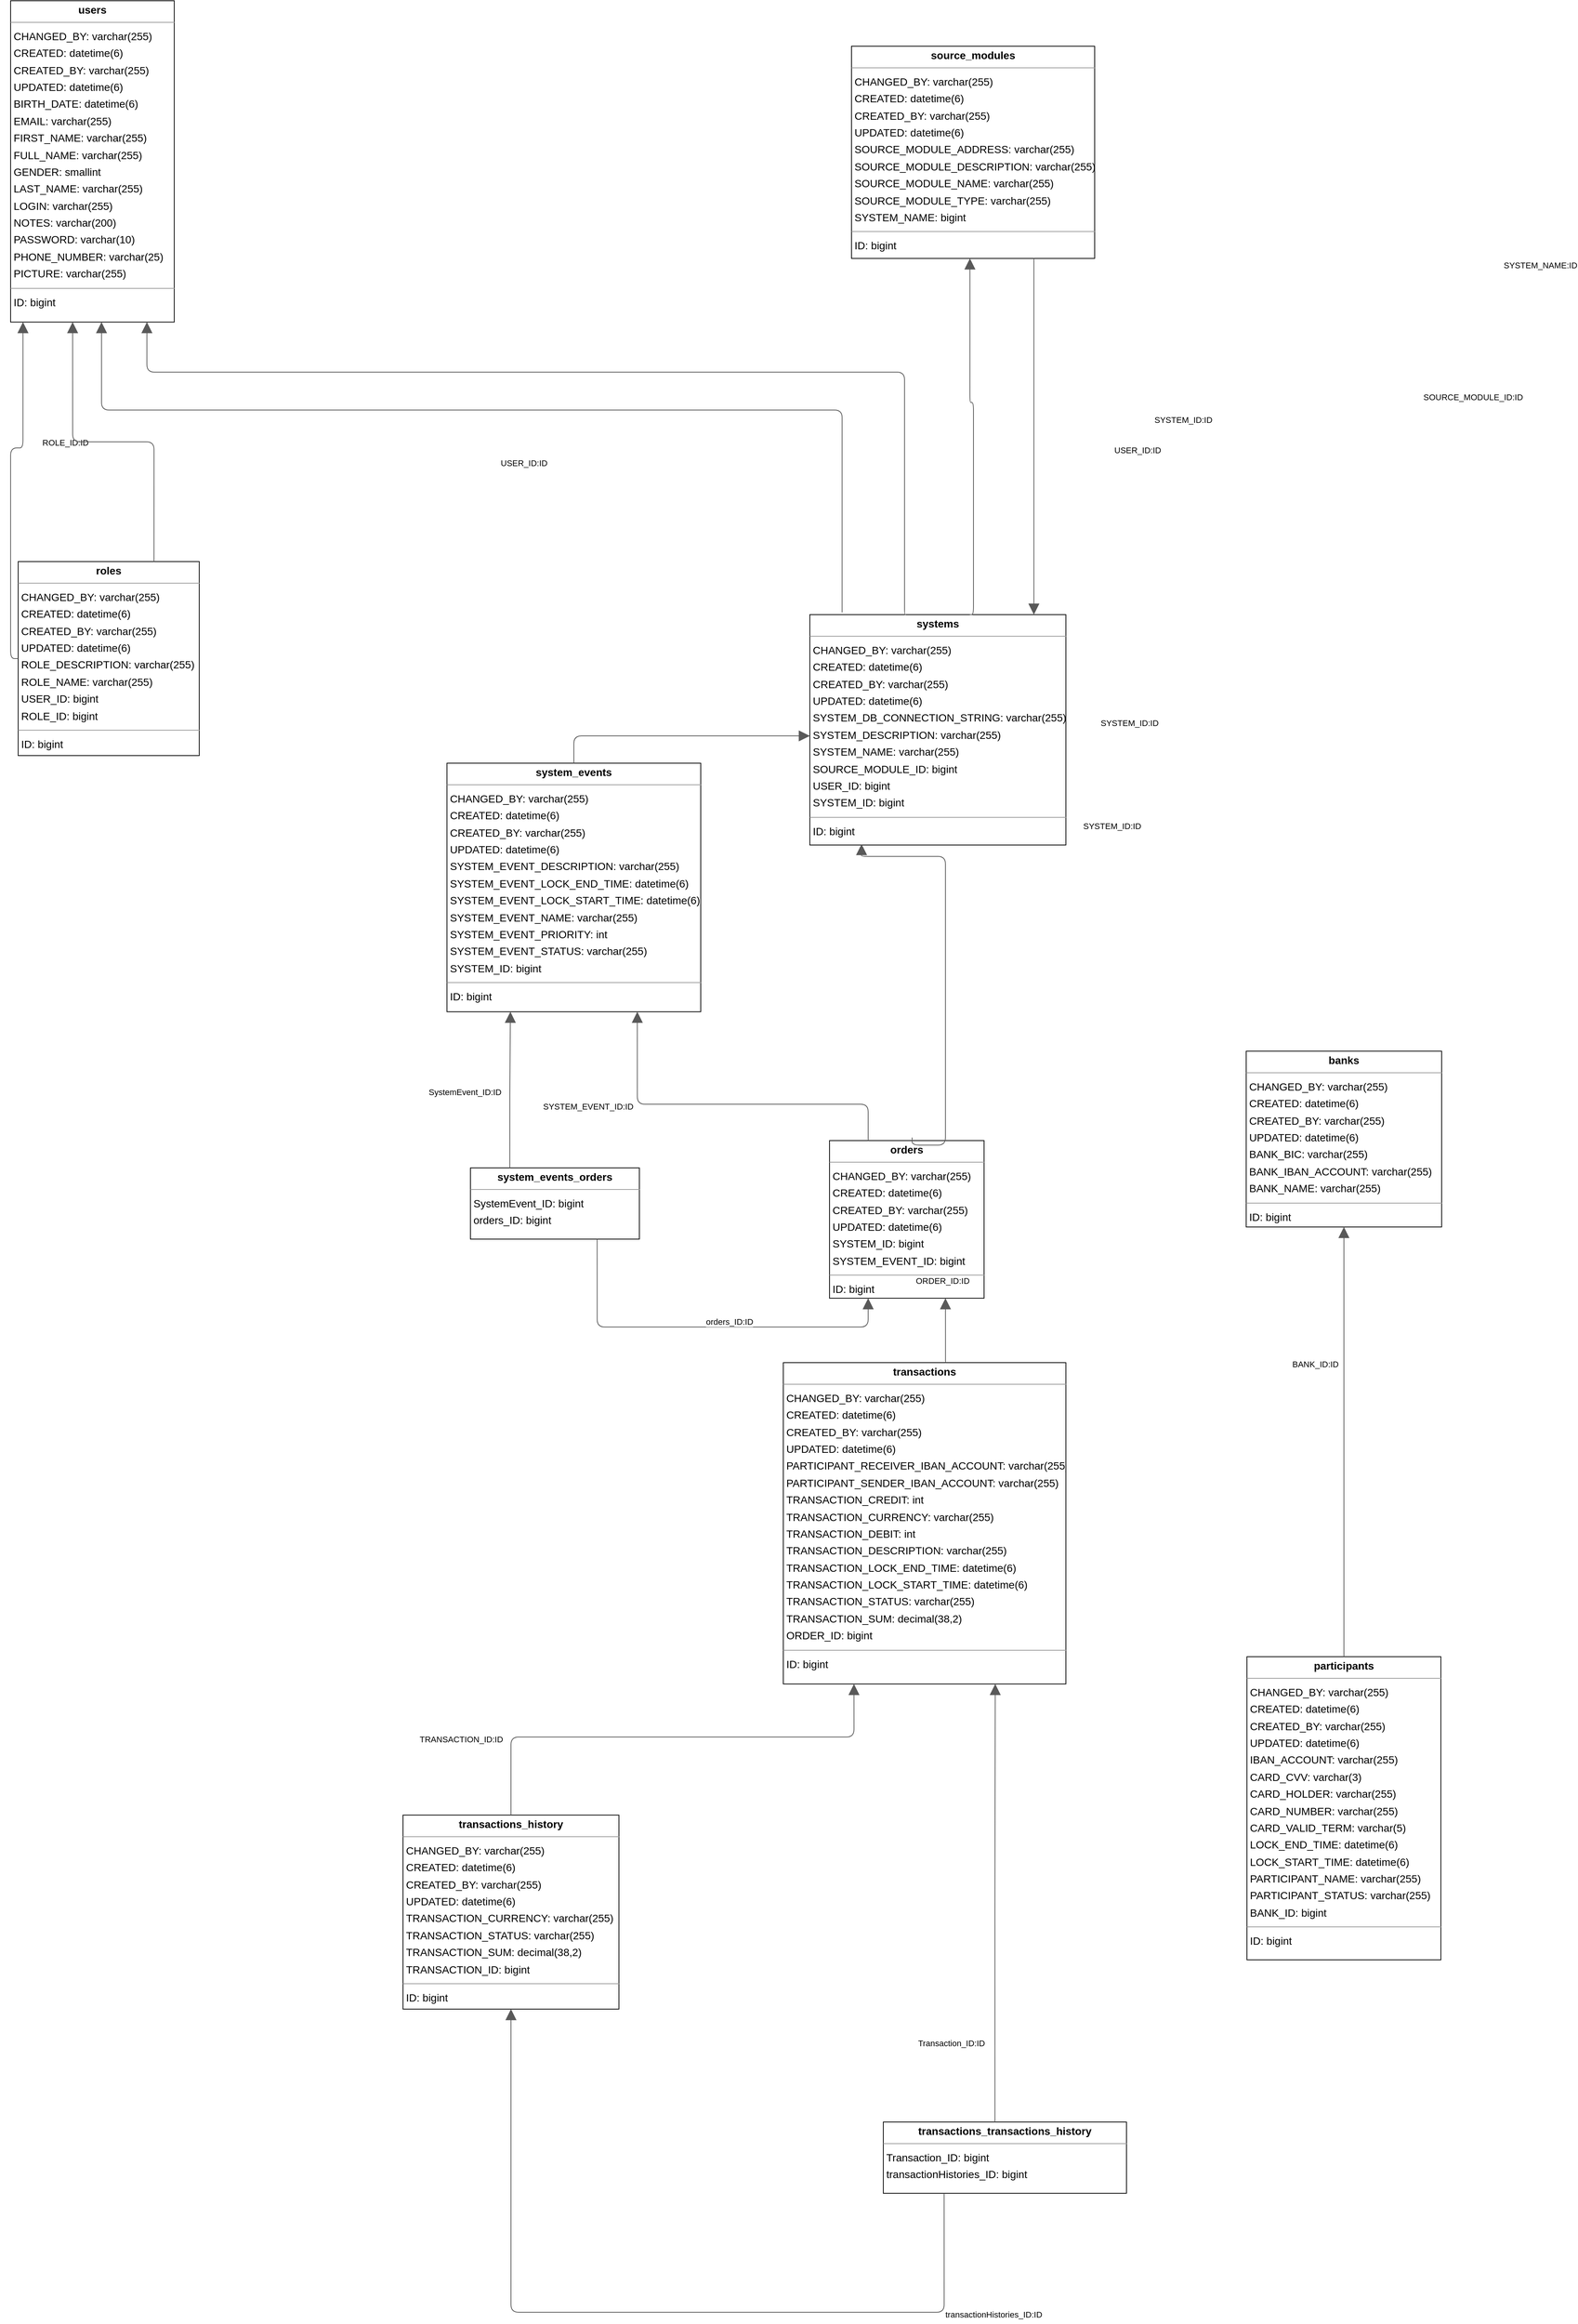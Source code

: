 <mxfile version="23.0.2" type="device">
  <diagram id="rTwQk-m92yGK4iCwTTgW" name="Страница — 1">
    <mxGraphModel dx="3151" dy="1563" grid="1" gridSize="10" guides="1" tooltips="1" connect="1" arrows="1" fold="1" page="0" pageScale="1" pageWidth="827" pageHeight="1169" background="none" math="0" shadow="0">
      <root>
        <mxCell id="0" />
        <mxCell id="1" parent="0" />
        <mxCell id="node5" value="&lt;p style=&quot;margin:0px;margin-top:4px;text-align:center;&quot;&gt;&lt;b&gt;banks&lt;/b&gt;&lt;/p&gt;&lt;hr size=&quot;1&quot;/&gt;&lt;p style=&quot;margin:0 0 0 4px;line-height:1.6;&quot;&gt; CHANGED_BY: varchar(255)&lt;br/&gt; CREATED: datetime(6)&lt;br/&gt; CREATED_BY: varchar(255)&lt;br/&gt; UPDATED: datetime(6)&lt;br/&gt; BANK_BIC: varchar(255)&lt;br/&gt; BANK_IBAN_ACCOUNT: varchar(255)&lt;br/&gt; BANK_NAME: varchar(255)&lt;/p&gt;&lt;hr size=&quot;1&quot;/&gt;&lt;p style=&quot;margin:0 0 0 4px;line-height:1.6;&quot;&gt; ID: bigint&lt;/p&gt;" style="verticalAlign=top;align=left;overflow=fill;fontSize=14;fontFamily=Helvetica;html=1;rounded=0;shadow=0;comic=0;labelBackgroundColor=none;strokeWidth=1;" parent="1" vertex="1">
          <mxGeometry x="881" y="1096" width="258" height="232" as="geometry" />
        </mxCell>
        <mxCell id="node9" value="&lt;p style=&quot;margin:0px;margin-top:4px;text-align:center;&quot;&gt;&lt;b&gt;orders&lt;/b&gt;&lt;/p&gt;&lt;hr size=&quot;1&quot;/&gt;&lt;p style=&quot;margin:0 0 0 4px;line-height:1.6;&quot;&gt; CHANGED_BY: varchar(255)&lt;br/&gt; CREATED: datetime(6)&lt;br/&gt; CREATED_BY: varchar(255)&lt;br/&gt; UPDATED: datetime(6)&lt;br/&gt; SYSTEM_ID: bigint&lt;br/&gt; SYSTEM_EVENT_ID: bigint&lt;/p&gt;&lt;hr size=&quot;1&quot;/&gt;&lt;p style=&quot;margin:0 0 0 4px;line-height:1.6;&quot;&gt; ID: bigint&lt;/p&gt;" style="verticalAlign=top;align=left;overflow=fill;fontSize=14;fontFamily=Helvetica;html=1;rounded=0;shadow=0;comic=0;labelBackgroundColor=none;strokeWidth=1;" parent="1" vertex="1">
          <mxGeometry x="331" y="1214" width="204" height="208" as="geometry" />
        </mxCell>
        <mxCell id="node11" value="&lt;p style=&quot;margin:0px;margin-top:4px;text-align:center;&quot;&gt;&lt;b&gt;participants&lt;/b&gt;&lt;/p&gt;&lt;hr size=&quot;1&quot;/&gt;&lt;p style=&quot;margin:0 0 0 4px;line-height:1.6;&quot;&gt; CHANGED_BY: varchar(255)&lt;br/&gt; CREATED: datetime(6)&lt;br/&gt; CREATED_BY: varchar(255)&lt;br/&gt; UPDATED: datetime(6)&lt;br/&gt; IBAN_ACCOUNT: varchar(255)&lt;br/&gt; CARD_CVV: varchar(3)&lt;br/&gt; CARD_HOLDER: varchar(255)&lt;br/&gt; CARD_NUMBER: varchar(255)&lt;br/&gt; CARD_VALID_TERM: varchar(5)&lt;br/&gt; LOCK_END_TIME: datetime(6)&lt;br/&gt; LOCK_START_TIME: datetime(6)&lt;br/&gt; PARTICIPANT_NAME: varchar(255)&lt;br/&gt; PARTICIPANT_STATUS: varchar(255)&lt;br/&gt; BANK_ID: bigint&lt;/p&gt;&lt;hr size=&quot;1&quot;/&gt;&lt;p style=&quot;margin:0 0 0 4px;line-height:1.6;&quot;&gt; ID: bigint&lt;/p&gt;" style="verticalAlign=top;align=left;overflow=fill;fontSize=14;fontFamily=Helvetica;html=1;rounded=0;shadow=0;comic=0;labelBackgroundColor=none;strokeWidth=1;" parent="1" vertex="1">
          <mxGeometry x="882" y="1895" width="256" height="400" as="geometry" />
        </mxCell>
        <mxCell id="node7" value="&lt;p style=&quot;margin:0px;margin-top:4px;text-align:center;&quot;&gt;&lt;b&gt;roles&lt;/b&gt;&lt;/p&gt;&lt;hr size=&quot;1&quot;/&gt;&lt;p style=&quot;margin:0 0 0 4px;line-height:1.6;&quot;&gt; CHANGED_BY: varchar(255)&lt;br/&gt; CREATED: datetime(6)&lt;br/&gt; CREATED_BY: varchar(255)&lt;br/&gt; UPDATED: datetime(6)&lt;br/&gt; ROLE_DESCRIPTION: varchar(255)&lt;br/&gt; ROLE_NAME: varchar(255)&lt;br/&gt; USER_ID: bigint&lt;br/&gt; ROLE_ID: bigint&lt;/p&gt;&lt;hr size=&quot;1&quot;/&gt;&lt;p style=&quot;margin:0 0 0 4px;line-height:1.6;&quot;&gt; ID: bigint&lt;/p&gt;" style="verticalAlign=top;align=left;overflow=fill;fontSize=14;fontFamily=Helvetica;html=1;rounded=0;shadow=0;comic=0;labelBackgroundColor=none;strokeWidth=1;" parent="1" vertex="1">
          <mxGeometry x="-740" y="450" width="239" height="256" as="geometry" />
        </mxCell>
        <mxCell id="node6" value="&lt;p style=&quot;margin:0px;margin-top:4px;text-align:center;&quot;&gt;&lt;b&gt;source_modules&lt;/b&gt;&lt;/p&gt;&lt;hr size=&quot;1&quot;/&gt;&lt;p style=&quot;margin:0 0 0 4px;line-height:1.6;&quot;&gt; CHANGED_BY: varchar(255)&lt;br/&gt; CREATED: datetime(6)&lt;br/&gt; CREATED_BY: varchar(255)&lt;br/&gt; UPDATED: datetime(6)&lt;br/&gt; SOURCE_MODULE_ADDRESS: varchar(255)&lt;br/&gt; SOURCE_MODULE_DESCRIPTION: varchar(255)&lt;br/&gt; SOURCE_MODULE_NAME: varchar(255)&lt;br/&gt; SOURCE_MODULE_TYPE: varchar(255)&lt;br/&gt; SYSTEM_NAME: bigint&lt;/p&gt;&lt;hr size=&quot;1&quot;/&gt;&lt;p style=&quot;margin:0 0 0 4px;line-height:1.6;&quot;&gt; ID: bigint&lt;/p&gt;" style="verticalAlign=top;align=left;overflow=fill;fontSize=14;fontFamily=Helvetica;html=1;rounded=0;shadow=0;comic=0;labelBackgroundColor=none;strokeWidth=1;" parent="1" vertex="1">
          <mxGeometry x="360" y="-230" width="321" height="280" as="geometry" />
        </mxCell>
        <mxCell id="node10" value="&lt;p style=&quot;margin:0px;margin-top:4px;text-align:center;&quot;&gt;&lt;b&gt;system_events&lt;/b&gt;&lt;/p&gt;&lt;hr size=&quot;1&quot;/&gt;&lt;p style=&quot;margin:0 0 0 4px;line-height:1.6;&quot;&gt; CHANGED_BY: varchar(255)&lt;br/&gt; CREATED: datetime(6)&lt;br/&gt; CREATED_BY: varchar(255)&lt;br/&gt; UPDATED: datetime(6)&lt;br/&gt; SYSTEM_EVENT_DESCRIPTION: varchar(255)&lt;br/&gt; SYSTEM_EVENT_LOCK_END_TIME: datetime(6)&lt;br/&gt; SYSTEM_EVENT_LOCK_START_TIME: datetime(6)&lt;br/&gt; SYSTEM_EVENT_NAME: varchar(255)&lt;br/&gt; SYSTEM_EVENT_PRIORITY: int&lt;br/&gt; SYSTEM_EVENT_STATUS: varchar(255)&lt;br/&gt; SYSTEM_ID: bigint&lt;/p&gt;&lt;hr size=&quot;1&quot;/&gt;&lt;p style=&quot;margin:0 0 0 4px;line-height:1.6;&quot;&gt; ID: bigint&lt;/p&gt;" style="verticalAlign=top;align=left;overflow=fill;fontSize=14;fontFamily=Helvetica;html=1;rounded=0;shadow=0;comic=0;labelBackgroundColor=none;strokeWidth=1;" parent="1" vertex="1">
          <mxGeometry x="-174" y="716" width="335" height="328" as="geometry" />
        </mxCell>
        <mxCell id="node1" value="&lt;p style=&quot;margin:0px;margin-top:4px;text-align:center;&quot;&gt;&lt;b&gt;system_events_orders&lt;/b&gt;&lt;/p&gt;&lt;hr size=&quot;1&quot;/&gt;&lt;p style=&quot;margin:0 0 0 4px;line-height:1.6;&quot;&gt; SystemEvent_ID: bigint&lt;br/&gt; orders_ID: bigint&lt;/p&gt;" style="verticalAlign=top;align=left;overflow=fill;fontSize=14;fontFamily=Helvetica;html=1;rounded=0;shadow=0;comic=0;labelBackgroundColor=none;strokeWidth=1;" parent="1" vertex="1">
          <mxGeometry x="-143" y="1250" width="223" height="94" as="geometry" />
        </mxCell>
        <mxCell id="node8" value="&lt;p style=&quot;margin:0px;margin-top:4px;text-align:center;&quot;&gt;&lt;b&gt;systems&lt;/b&gt;&lt;/p&gt;&lt;hr size=&quot;1&quot;/&gt;&lt;p style=&quot;margin:0 0 0 4px;line-height:1.6;&quot;&gt; CHANGED_BY: varchar(255)&lt;br/&gt; CREATED: datetime(6)&lt;br/&gt; CREATED_BY: varchar(255)&lt;br/&gt; UPDATED: datetime(6)&lt;br/&gt; SYSTEM_DB_CONNECTION_STRING: varchar(255)&lt;br/&gt; SYSTEM_DESCRIPTION: varchar(255)&lt;br/&gt; SYSTEM_NAME: varchar(255)&lt;br/&gt; SOURCE_MODULE_ID: bigint&lt;br/&gt; USER_ID: bigint&lt;br/&gt; SYSTEM_ID: bigint&lt;/p&gt;&lt;hr size=&quot;1&quot;/&gt;&lt;p style=&quot;margin:0 0 0 4px;line-height:1.6;&quot;&gt; ID: bigint&lt;/p&gt;" style="verticalAlign=top;align=left;overflow=fill;fontSize=14;fontFamily=Helvetica;html=1;rounded=0;shadow=0;comic=0;labelBackgroundColor=none;strokeWidth=1;" parent="1" vertex="1">
          <mxGeometry x="305" y="520" width="338" height="304" as="geometry" />
        </mxCell>
        <mxCell id="node0" value="&lt;p style=&quot;margin:0px;margin-top:4px;text-align:center;&quot;&gt;&lt;b&gt;transactions&lt;/b&gt;&lt;/p&gt;&lt;hr size=&quot;1&quot;/&gt;&lt;p style=&quot;margin:0 0 0 4px;line-height:1.6;&quot;&gt; CHANGED_BY: varchar(255)&lt;br/&gt; CREATED: datetime(6)&lt;br/&gt; CREATED_BY: varchar(255)&lt;br/&gt; UPDATED: datetime(6)&lt;br/&gt; PARTICIPANT_RECEIVER_IBAN_ACCOUNT: varchar(255)&lt;br/&gt; PARTICIPANT_SENDER_IBAN_ACCOUNT: varchar(255)&lt;br/&gt; TRANSACTION_CREDIT: int&lt;br/&gt; TRANSACTION_CURRENCY: varchar(255)&lt;br/&gt; TRANSACTION_DEBIT: int&lt;br/&gt; TRANSACTION_DESCRIPTION: varchar(255)&lt;br/&gt; TRANSACTION_LOCK_END_TIME: datetime(6)&lt;br/&gt; TRANSACTION_LOCK_START_TIME: datetime(6)&lt;br/&gt; TRANSACTION_STATUS: varchar(255)&lt;br/&gt; TRANSACTION_SUM: decimal(38,2)&lt;br/&gt; ORDER_ID: bigint&lt;/p&gt;&lt;hr size=&quot;1&quot;/&gt;&lt;p style=&quot;margin:0 0 0 4px;line-height:1.6;&quot;&gt; ID: bigint&lt;/p&gt;" style="verticalAlign=top;align=left;overflow=fill;fontSize=14;fontFamily=Helvetica;html=1;rounded=0;shadow=0;comic=0;labelBackgroundColor=none;strokeWidth=1;" parent="1" vertex="1">
          <mxGeometry x="270" y="1507" width="373" height="424" as="geometry" />
        </mxCell>
        <mxCell id="node3" value="&lt;p style=&quot;margin:0px;margin-top:4px;text-align:center;&quot;&gt;&lt;b&gt;transactions_history&lt;/b&gt;&lt;/p&gt;&lt;hr size=&quot;1&quot;/&gt;&lt;p style=&quot;margin:0 0 0 4px;line-height:1.6;&quot;&gt; CHANGED_BY: varchar(255)&lt;br/&gt; CREATED: datetime(6)&lt;br/&gt; CREATED_BY: varchar(255)&lt;br/&gt; UPDATED: datetime(6)&lt;br/&gt; TRANSACTION_CURRENCY: varchar(255)&lt;br/&gt; TRANSACTION_STATUS: varchar(255)&lt;br/&gt; TRANSACTION_SUM: decimal(38,2)&lt;br/&gt; TRANSACTION_ID: bigint&lt;/p&gt;&lt;hr size=&quot;1&quot;/&gt;&lt;p style=&quot;margin:0 0 0 4px;line-height:1.6;&quot;&gt; ID: bigint&lt;/p&gt;" style="verticalAlign=top;align=left;overflow=fill;fontSize=14;fontFamily=Helvetica;html=1;rounded=0;shadow=0;comic=0;labelBackgroundColor=none;strokeWidth=1;" parent="1" vertex="1">
          <mxGeometry x="-232" y="2104" width="285" height="256" as="geometry" />
        </mxCell>
        <mxCell id="node4" value="&lt;p style=&quot;margin:0px;margin-top:4px;text-align:center;&quot;&gt;&lt;b&gt;transactions_transactions_history&lt;/b&gt;&lt;/p&gt;&lt;hr size=&quot;1&quot;/&gt;&lt;p style=&quot;margin:0 0 0 4px;line-height:1.6;&quot;&gt; Transaction_ID: bigint&lt;br/&gt; transactionHistories_ID: bigint&lt;/p&gt;" style="verticalAlign=top;align=left;overflow=fill;fontSize=14;fontFamily=Helvetica;html=1;rounded=0;shadow=0;comic=0;labelBackgroundColor=none;strokeWidth=1;" parent="1" vertex="1">
          <mxGeometry x="402" y="2509" width="321" height="94" as="geometry" />
        </mxCell>
        <mxCell id="node2" value="&lt;p style=&quot;margin:0px;margin-top:4px;text-align:center;&quot;&gt;&lt;b&gt;users&lt;/b&gt;&lt;/p&gt;&lt;hr size=&quot;1&quot;/&gt;&lt;p style=&quot;margin:0 0 0 4px;line-height:1.6;&quot;&gt; CHANGED_BY: varchar(255)&lt;br/&gt; CREATED: datetime(6)&lt;br/&gt; CREATED_BY: varchar(255)&lt;br/&gt; UPDATED: datetime(6)&lt;br/&gt; BIRTH_DATE: datetime(6)&lt;br/&gt; EMAIL: varchar(255)&lt;br/&gt; FIRST_NAME: varchar(255)&lt;br/&gt; FULL_NAME: varchar(255)&lt;br/&gt; GENDER: smallint&lt;br/&gt; LAST_NAME: varchar(255)&lt;br/&gt; LOGIN: varchar(255)&lt;br/&gt; NOTES: varchar(200)&lt;br/&gt; PASSWORD: varchar(10)&lt;br/&gt; PHONE_NUMBER: varchar(25)&lt;br/&gt; PICTURE: varchar(255)&lt;/p&gt;&lt;hr size=&quot;1&quot;/&gt;&lt;p style=&quot;margin:0 0 0 4px;line-height:1.6;&quot;&gt; ID: bigint&lt;/p&gt;" style="verticalAlign=top;align=left;overflow=fill;fontSize=14;fontFamily=Helvetica;html=1;rounded=0;shadow=0;comic=0;labelBackgroundColor=none;strokeWidth=1;" parent="1" vertex="1">
          <mxGeometry x="-750" y="-290" width="216" height="424" as="geometry" />
        </mxCell>
        <mxCell id="edge11" value="" style="html=1;rounded=1;edgeStyle=orthogonalEdgeStyle;dashed=0;startArrow=none;endArrow=block;endSize=12;strokeColor=#595959;exitX=0.250;exitY=0.000;exitDx=0;exitDy=0;entryX=0.750;entryY=1.000;entryDx=0;entryDy=0;" parent="1" source="node9" target="node10" edge="1">
          <mxGeometry width="50" height="50" relative="1" as="geometry">
            <Array as="points">
              <mxPoint x="382" y="1166" />
              <mxPoint x="77" y="1166" />
            </Array>
          </mxGeometry>
        </mxCell>
        <mxCell id="label68" value="SYSTEM_EVENT_ID:ID" style="edgeLabel;resizable=0;html=1;align=left;verticalAlign=top;strokeColor=default;" parent="edge11" vertex="1" connectable="0">
          <mxGeometry x="-49" y="1156" as="geometry" />
        </mxCell>
        <mxCell id="edge1" value="" style="html=1;rounded=1;edgeStyle=orthogonalEdgeStyle;dashed=0;startArrow=none;endArrow=block;endSize=12;strokeColor=#595959;entryX=0.202;entryY=0.996;entryDx=0;entryDy=0;entryPerimeter=0;" parent="1" target="node8" edge="1">
          <mxGeometry width="50" height="50" relative="1" as="geometry">
            <Array as="points">
              <mxPoint x="440" y="1220" />
              <mxPoint x="484" y="1220" />
              <mxPoint x="484" y="839" />
              <mxPoint x="373" y="839" />
            </Array>
            <mxPoint x="440" y="1210" as="sourcePoint" />
            <mxPoint x="370" y="839" as="targetPoint" />
          </mxGeometry>
        </mxCell>
        <mxCell id="label8" value="SYSTEM_ID:ID" style="edgeLabel;resizable=0;html=1;align=left;verticalAlign=top;strokeColor=default;" parent="edge1" vertex="1" connectable="0">
          <mxGeometry x="664" y="786" as="geometry" />
        </mxCell>
        <mxCell id="edge10" value="" style="html=1;rounded=1;edgeStyle=orthogonalEdgeStyle;dashed=0;startArrow=none;endArrow=block;endSize=12;strokeColor=#595959;exitX=0.500;exitY=0.000;exitDx=0;exitDy=0;entryX=0.500;entryY=1.000;entryDx=0;entryDy=0;" parent="1" source="node11" target="node5" edge="1">
          <mxGeometry width="50" height="50" relative="1" as="geometry">
            <Array as="points">
              <mxPoint x="1010" y="1668" />
              <mxPoint x="1010" y="1668" />
            </Array>
          </mxGeometry>
        </mxCell>
        <mxCell id="label62" value="BANK_ID:ID" style="edgeLabel;resizable=0;html=1;align=left;verticalAlign=top;strokeColor=default;" parent="edge10" vertex="1" connectable="0">
          <mxGeometry x="940" y="1496" as="geometry" />
        </mxCell>
        <mxCell id="edge0" value="" style="html=1;rounded=1;edgeStyle=orthogonalEdgeStyle;dashed=0;startArrow=none;endArrow=block;endSize=12;strokeColor=#595959;entryX=0.167;entryY=1.000;entryDx=0;entryDy=0;" parent="1" source="node7" edge="1">
          <mxGeometry width="50" height="50" relative="1" as="geometry">
            <Array as="points">
              <mxPoint x="-750" y="300" />
              <mxPoint x="-734" y="300" />
            </Array>
            <mxPoint x="-750.0" y="1870.0" as="sourcePoint" />
            <mxPoint x="-733.678" y="134" as="targetPoint" />
          </mxGeometry>
        </mxCell>
        <mxCell id="label2" value="ROLE_ID:ID" style="edgeLabel;resizable=0;html=1;align=left;verticalAlign=top;strokeColor=default;" parent="edge0" vertex="1" connectable="0">
          <mxGeometry x="-710" y="280" as="geometry" />
        </mxCell>
        <mxCell id="edge14" value="" style="html=1;rounded=1;edgeStyle=orthogonalEdgeStyle;dashed=0;startArrow=none;endArrow=block;endSize=12;strokeColor=#595959;exitX=0.750;exitY=0.000;exitDx=0;exitDy=0;entryX=0.379;entryY=1.000;entryDx=0;entryDy=0;" parent="1" source="node7" target="node2" edge="1">
          <mxGeometry width="50" height="50" relative="1" as="geometry">
            <Array as="points" />
          </mxGeometry>
        </mxCell>
        <mxCell id="label86" value="USER_ID:ID" style="edgeLabel;resizable=0;html=1;align=left;verticalAlign=top;strokeColor=default;" parent="edge14" vertex="1" connectable="0">
          <mxGeometry x="-105" y="307" as="geometry" />
        </mxCell>
        <mxCell id="edge13" value="" style="html=1;rounded=1;edgeStyle=orthogonalEdgeStyle;dashed=0;startArrow=none;endArrow=block;endSize=12;strokeColor=#595959;exitX=0.750;exitY=1.000;exitDx=0;exitDy=0;entryX=0.875;entryY=0.000;entryDx=0;entryDy=0;" parent="1" source="node6" target="node8" edge="1">
          <mxGeometry width="50" height="50" relative="1" as="geometry">
            <Array as="points" />
          </mxGeometry>
        </mxCell>
        <mxCell id="label80" value="SYSTEM_NAME:ID" style="edgeLabel;resizable=0;html=1;align=left;verticalAlign=top;strokeColor=default;" parent="edge13" vertex="1" connectable="0">
          <mxGeometry x="1219" y="46" as="geometry" />
        </mxCell>
        <mxCell id="edge3" value="" style="html=1;rounded=1;edgeStyle=orthogonalEdgeStyle;dashed=0;startArrow=none;endArrow=block;endSize=12;strokeColor=#595959;exitX=0.500;exitY=0.000;exitDx=0;exitDy=0;" parent="1" source="node10" target="node8" edge="1">
          <mxGeometry width="50" height="50" relative="1" as="geometry">
            <Array as="points">
              <mxPoint x="-7" y="680" />
            </Array>
            <mxPoint x="210" y="680" as="targetPoint" />
          </mxGeometry>
        </mxCell>
        <mxCell id="label20" value="SYSTEM_ID:ID" style="edgeLabel;resizable=0;html=1;align=left;verticalAlign=top;strokeColor=default;" parent="edge3" vertex="1" connectable="0">
          <mxGeometry x="687" y="650" as="geometry" />
        </mxCell>
        <mxCell id="edge12" value="" style="html=1;rounded=1;edgeStyle=orthogonalEdgeStyle;dashed=0;startArrow=none;endArrow=block;endSize=12;strokeColor=#595959;exitX=0.750;exitY=1.000;exitDx=0;exitDy=0;entryX=0.250;entryY=1.000;entryDx=0;entryDy=0;" parent="1" source="node1" target="node9" edge="1">
          <mxGeometry width="50" height="50" relative="1" as="geometry">
            <Array as="points">
              <mxPoint x="25" y="1460" />
              <mxPoint x="382" y="1460" />
            </Array>
          </mxGeometry>
        </mxCell>
        <mxCell id="label74" value="orders_ID:ID" style="edgeLabel;resizable=0;html=1;align=left;verticalAlign=top;strokeColor=default;" parent="edge12" vertex="1" connectable="0">
          <mxGeometry x="166" y="1440" as="geometry" />
        </mxCell>
        <mxCell id="edge15" value="" style="html=1;rounded=1;edgeStyle=orthogonalEdgeStyle;dashed=0;startArrow=none;endArrow=block;endSize=12;strokeColor=#595959;exitX=0.233;exitY=0.000;exitDx=0;exitDy=0;entryX=0.250;entryY=1.000;entryDx=0;entryDy=0;" parent="1" source="node1" target="node10" edge="1">
          <mxGeometry width="50" height="50" relative="1" as="geometry">
            <Array as="points" />
          </mxGeometry>
        </mxCell>
        <mxCell id="label92" value="SystemEvent_ID:ID" style="edgeLabel;resizable=0;html=1;align=left;verticalAlign=top;strokeColor=default;" parent="edge15" vertex="1" connectable="0">
          <mxGeometry x="-200" y="1137" as="geometry" />
        </mxCell>
        <mxCell id="edge4" value="" style="html=1;rounded=1;edgeStyle=orthogonalEdgeStyle;dashed=0;startArrow=none;endArrow=block;endSize=12;strokeColor=#595959;exitX=0.625;exitY=0.000;exitDx=0;exitDy=0;entryX=0.487;entryY=1.000;entryDx=0;entryDy=0;" parent="1" source="node8" target="node6" edge="1">
          <mxGeometry width="50" height="50" relative="1" as="geometry">
            <Array as="points">
              <mxPoint x="521" y="520" />
              <mxPoint x="521" y="240" />
              <mxPoint x="516" y="240" />
            </Array>
          </mxGeometry>
        </mxCell>
        <mxCell id="label26" value="SOURCE_MODULE_ID:ID" style="edgeLabel;resizable=0;html=1;align=left;verticalAlign=top;strokeColor=default;" parent="edge4" vertex="1" connectable="0">
          <mxGeometry x="1113" y="220" as="geometry" />
        </mxCell>
        <mxCell id="edge2" value="" style="html=1;rounded=1;edgeStyle=orthogonalEdgeStyle;dashed=0;startArrow=none;endArrow=block;endSize=12;strokeColor=#595959;exitX=0.375;exitY=0.000;exitDx=0;exitDy=0;entryX=0.833;entryY=1.000;entryDx=0;entryDy=0;" parent="1" source="node8" target="node2" edge="1">
          <mxGeometry width="50" height="50" relative="1" as="geometry">
            <Array as="points">
              <mxPoint x="430" y="520" />
              <mxPoint x="430" y="200" />
              <mxPoint x="-570" y="200" />
            </Array>
          </mxGeometry>
        </mxCell>
        <mxCell id="label14" value="SYSTEM_ID:ID" style="edgeLabel;resizable=0;html=1;align=left;verticalAlign=top;strokeColor=default;" parent="edge2" vertex="1" connectable="0">
          <mxGeometry x="758" y="250" as="geometry" />
        </mxCell>
        <mxCell id="edge5" value="" style="html=1;rounded=1;edgeStyle=orthogonalEdgeStyle;dashed=0;startArrow=none;endArrow=block;endSize=12;strokeColor=#595959;entryX=0.500;entryY=1.000;entryDx=0;entryDy=0;exitX=0.126;exitY=-0.01;exitDx=0;exitDy=0;exitPerimeter=0;" parent="1" source="node8" edge="1">
          <mxGeometry width="50" height="50" relative="1" as="geometry">
            <Array as="points">
              <mxPoint x="348" y="250" />
              <mxPoint x="-630" y="250" />
            </Array>
            <mxPoint x="804.0" y="520" as="sourcePoint" />
            <mxPoint x="-630.0" y="134" as="targetPoint" />
          </mxGeometry>
        </mxCell>
        <mxCell id="label32" value="USER_ID:ID" style="edgeLabel;resizable=0;html=1;align=left;verticalAlign=top;strokeColor=default;" parent="edge5" vertex="1" connectable="0">
          <mxGeometry x="705" y="290" as="geometry" />
        </mxCell>
        <mxCell id="edge7" value="" style="html=1;rounded=1;edgeStyle=orthogonalEdgeStyle;dashed=0;startArrow=none;endArrow=block;endSize=12;strokeColor=#595959;exitX=0.574;exitY=0.000;exitDx=0;exitDy=0;entryX=0.750;entryY=1.000;entryDx=0;entryDy=0;" parent="1" source="node0" target="node9" edge="1">
          <mxGeometry width="50" height="50" relative="1" as="geometry">
            <Array as="points" />
          </mxGeometry>
        </mxCell>
        <mxCell id="label44" value="ORDER_ID:ID" style="edgeLabel;resizable=0;html=1;align=left;verticalAlign=top;strokeColor=default;" parent="edge7" vertex="1" connectable="0">
          <mxGeometry x="443" y="1386" as="geometry" />
        </mxCell>
        <mxCell id="edge6" value="" style="html=1;rounded=1;edgeStyle=orthogonalEdgeStyle;dashed=0;startArrow=none;endArrow=block;endSize=12;strokeColor=#595959;exitX=0.500;exitY=0.000;exitDx=0;exitDy=0;entryX=0.250;entryY=1.000;entryDx=0;entryDy=0;" parent="1" source="node3" target="node0" edge="1">
          <mxGeometry width="50" height="50" relative="1" as="geometry">
            <Array as="points">
              <mxPoint x="-90" y="2001" />
              <mxPoint x="363" y="2001" />
            </Array>
          </mxGeometry>
        </mxCell>
        <mxCell id="label38" value="TRANSACTION_ID:ID" style="edgeLabel;resizable=0;html=1;align=left;verticalAlign=top;strokeColor=default;" parent="edge6" vertex="1" connectable="0">
          <mxGeometry x="-212" y="1991" as="geometry" />
        </mxCell>
        <mxCell id="edge9" value="" style="html=1;rounded=1;edgeStyle=orthogonalEdgeStyle;dashed=0;startArrow=none;endArrow=block;endSize=12;strokeColor=#595959;exitX=0.459;exitY=0.000;exitDx=0;exitDy=0;entryX=0.750;entryY=1.000;entryDx=0;entryDy=0;" parent="1" source="node4" target="node0" edge="1">
          <mxGeometry width="50" height="50" relative="1" as="geometry">
            <Array as="points" />
          </mxGeometry>
        </mxCell>
        <mxCell id="label56" value="Transaction_ID:ID" style="edgeLabel;resizable=0;html=1;align=left;verticalAlign=top;strokeColor=default;" parent="edge9" vertex="1" connectable="0">
          <mxGeometry x="446" y="2392" as="geometry" />
        </mxCell>
        <mxCell id="edge8" value="" style="html=1;rounded=1;edgeStyle=orthogonalEdgeStyle;dashed=0;startArrow=none;endArrow=block;endSize=12;strokeColor=#595959;exitX=0.250;exitY=1.000;exitDx=0;exitDy=0;entryX=0.500;entryY=1.000;entryDx=0;entryDy=0;" parent="1" source="node4" target="node3" edge="1">
          <mxGeometry width="50" height="50" relative="1" as="geometry">
            <Array as="points">
              <mxPoint x="482" y="2760" />
              <mxPoint x="-90" y="2760" />
            </Array>
          </mxGeometry>
        </mxCell>
        <mxCell id="label50" value="transactionHistories_ID:ID" style="edgeLabel;resizable=0;html=1;align=left;verticalAlign=top;strokeColor=default;" parent="edge8" vertex="1" connectable="0">
          <mxGeometry x="482" y="2750" as="geometry" />
        </mxCell>
      </root>
    </mxGraphModel>
  </diagram>
</mxfile>
